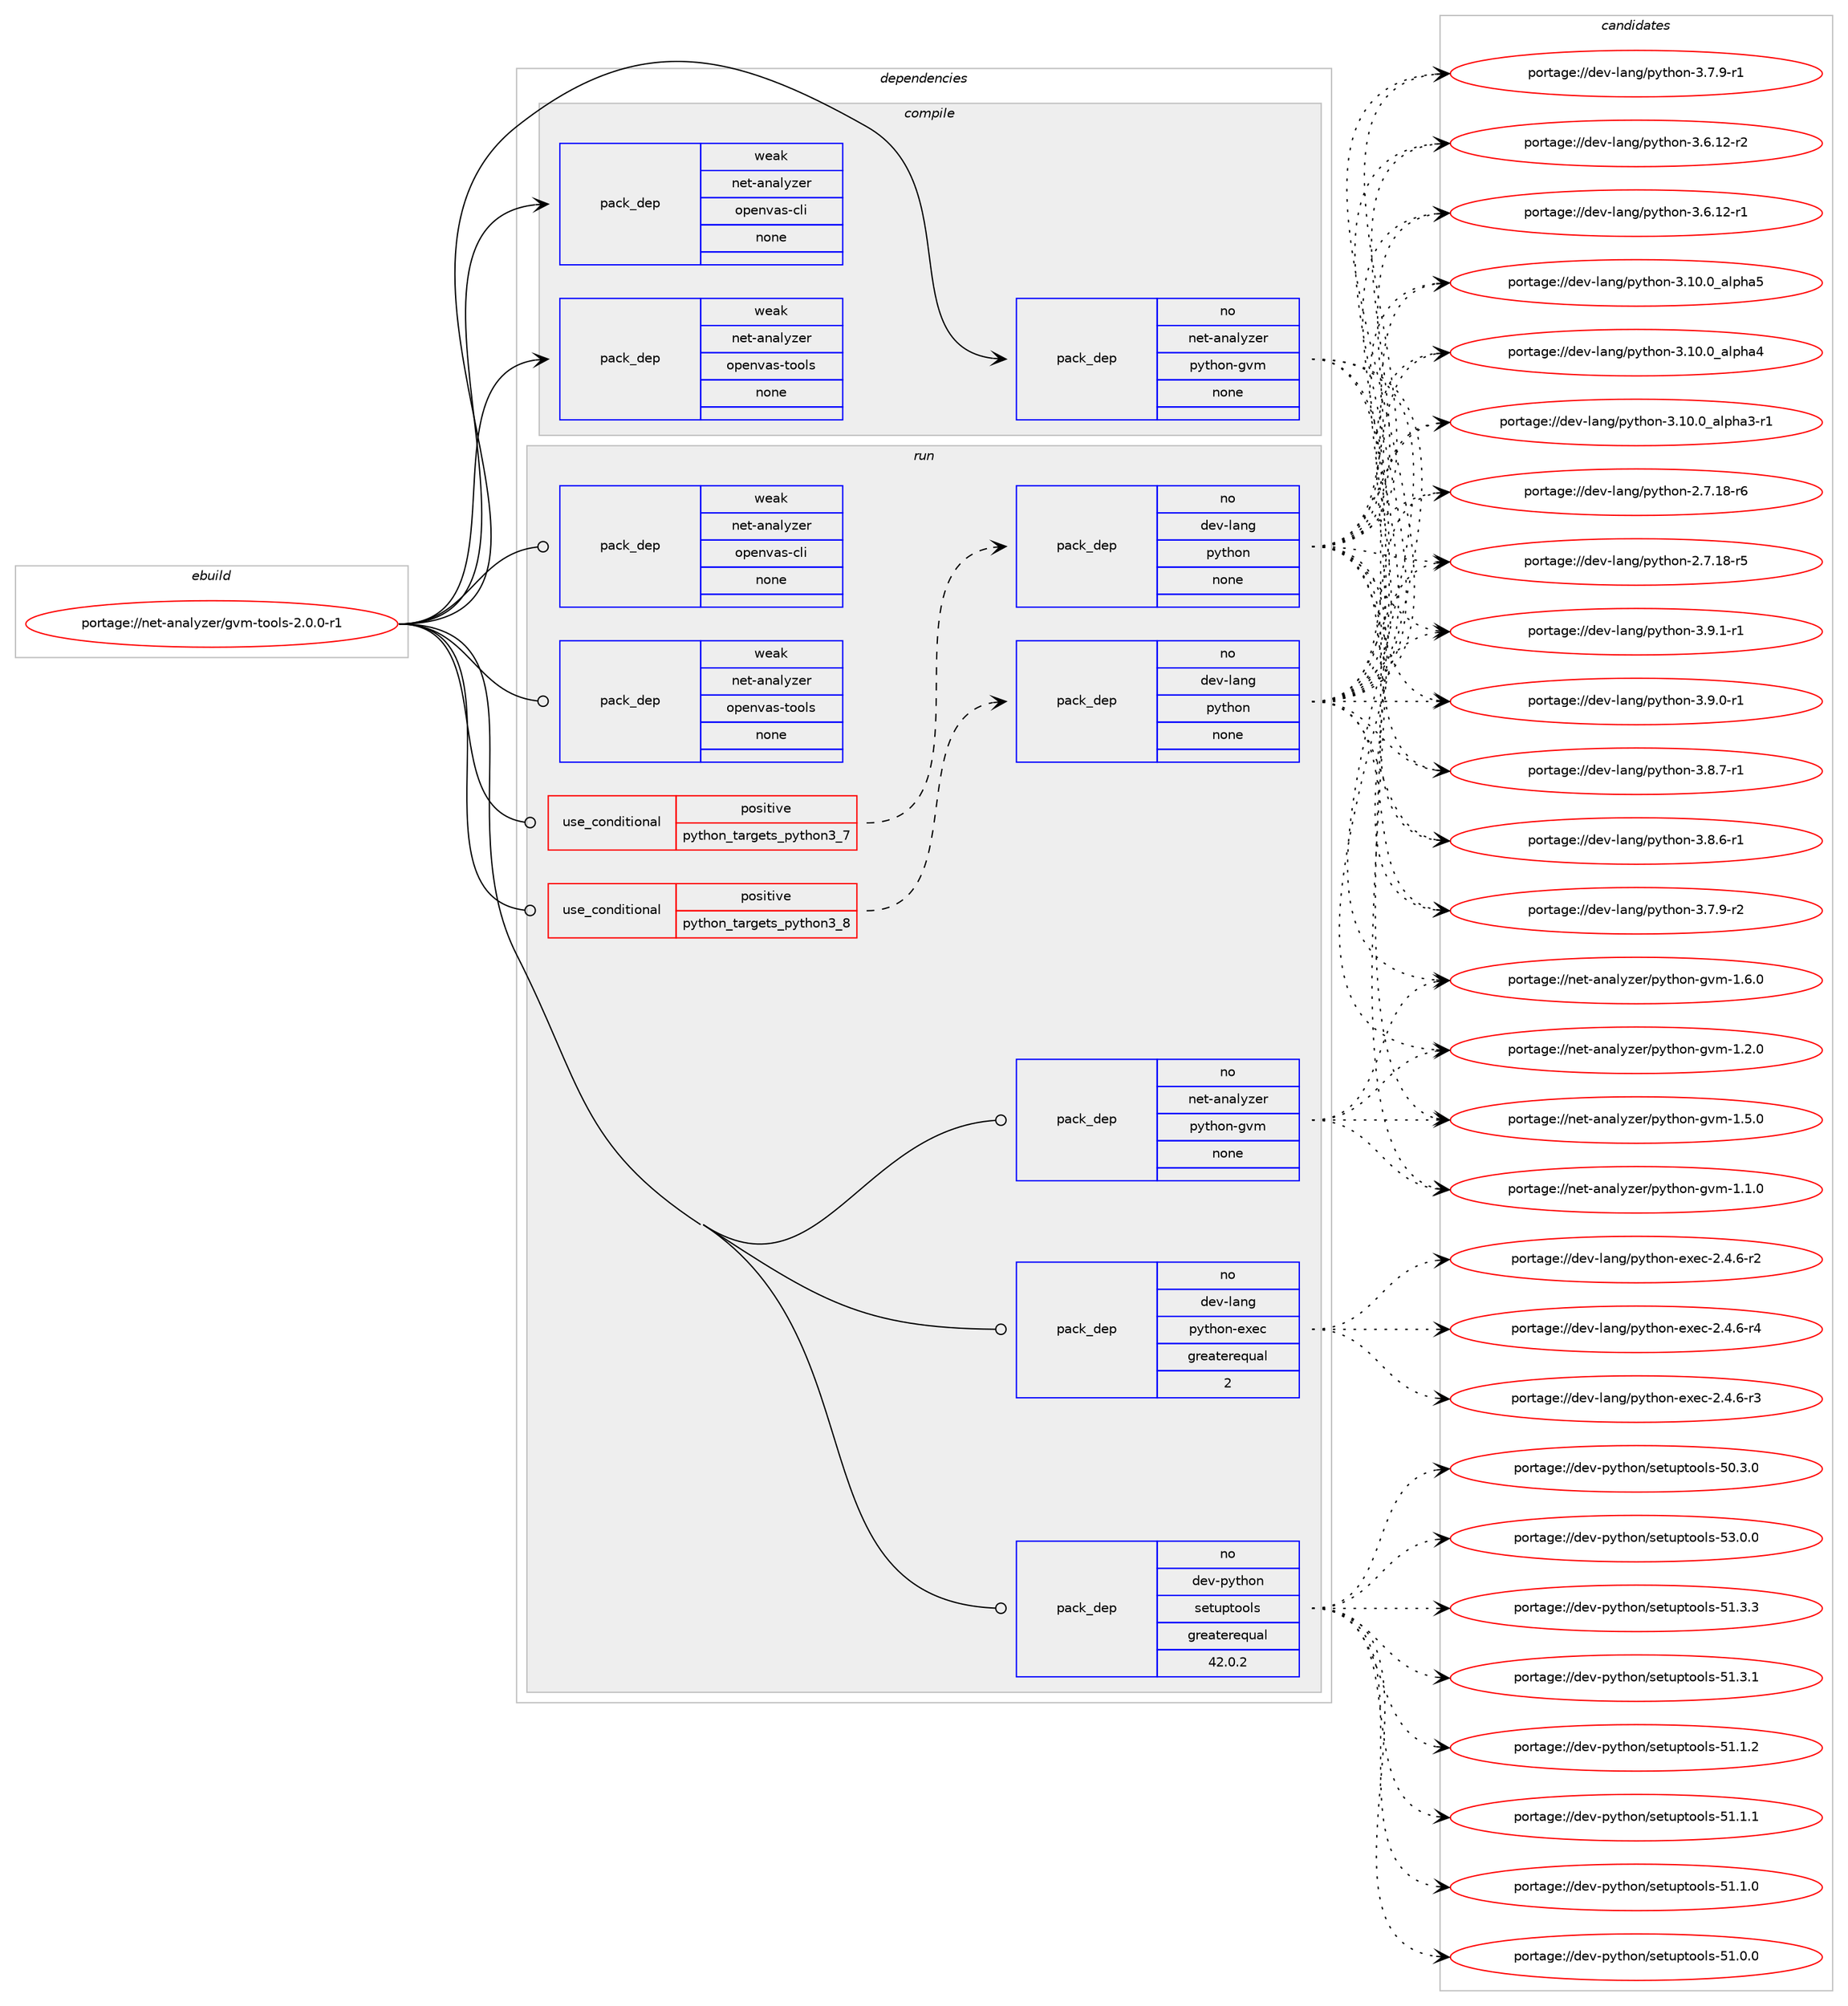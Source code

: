 digraph prolog {

# *************
# Graph options
# *************

newrank=true;
concentrate=true;
compound=true;
graph [rankdir=LR,fontname=Helvetica,fontsize=10,ranksep=1.5];#, ranksep=2.5, nodesep=0.2];
edge  [arrowhead=vee];
node  [fontname=Helvetica,fontsize=10];

# **********
# The ebuild
# **********

subgraph cluster_leftcol {
color=gray;
rank=same;
label=<<i>ebuild</i>>;
id [label="portage://net-analyzer/gvm-tools-2.0.0-r1", color=red, width=4, href="../net-analyzer/gvm-tools-2.0.0-r1.svg"];
}

# ****************
# The dependencies
# ****************

subgraph cluster_midcol {
color=gray;
label=<<i>dependencies</i>>;
subgraph cluster_compile {
fillcolor="#eeeeee";
style=filled;
label=<<i>compile</i>>;
subgraph pack22008 {
dependency32264 [label=<<TABLE BORDER="0" CELLBORDER="1" CELLSPACING="0" CELLPADDING="4" WIDTH="220"><TR><TD ROWSPAN="6" CELLPADDING="30">pack_dep</TD></TR><TR><TD WIDTH="110">no</TD></TR><TR><TD>net-analyzer</TD></TR><TR><TD>python-gvm</TD></TR><TR><TD>none</TD></TR><TR><TD></TD></TR></TABLE>>, shape=none, color=blue];
}
id:e -> dependency32264:w [weight=20,style="solid",arrowhead="vee"];
subgraph pack22009 {
dependency32265 [label=<<TABLE BORDER="0" CELLBORDER="1" CELLSPACING="0" CELLPADDING="4" WIDTH="220"><TR><TD ROWSPAN="6" CELLPADDING="30">pack_dep</TD></TR><TR><TD WIDTH="110">weak</TD></TR><TR><TD>net-analyzer</TD></TR><TR><TD>openvas-cli</TD></TR><TR><TD>none</TD></TR><TR><TD></TD></TR></TABLE>>, shape=none, color=blue];
}
id:e -> dependency32265:w [weight=20,style="solid",arrowhead="vee"];
subgraph pack22010 {
dependency32266 [label=<<TABLE BORDER="0" CELLBORDER="1" CELLSPACING="0" CELLPADDING="4" WIDTH="220"><TR><TD ROWSPAN="6" CELLPADDING="30">pack_dep</TD></TR><TR><TD WIDTH="110">weak</TD></TR><TR><TD>net-analyzer</TD></TR><TR><TD>openvas-tools</TD></TR><TR><TD>none</TD></TR><TR><TD></TD></TR></TABLE>>, shape=none, color=blue];
}
id:e -> dependency32266:w [weight=20,style="solid",arrowhead="vee"];
}
subgraph cluster_compileandrun {
fillcolor="#eeeeee";
style=filled;
label=<<i>compile and run</i>>;
}
subgraph cluster_run {
fillcolor="#eeeeee";
style=filled;
label=<<i>run</i>>;
subgraph cond9976 {
dependency32267 [label=<<TABLE BORDER="0" CELLBORDER="1" CELLSPACING="0" CELLPADDING="4"><TR><TD ROWSPAN="3" CELLPADDING="10">use_conditional</TD></TR><TR><TD>positive</TD></TR><TR><TD>python_targets_python3_7</TD></TR></TABLE>>, shape=none, color=red];
subgraph pack22011 {
dependency32268 [label=<<TABLE BORDER="0" CELLBORDER="1" CELLSPACING="0" CELLPADDING="4" WIDTH="220"><TR><TD ROWSPAN="6" CELLPADDING="30">pack_dep</TD></TR><TR><TD WIDTH="110">no</TD></TR><TR><TD>dev-lang</TD></TR><TR><TD>python</TD></TR><TR><TD>none</TD></TR><TR><TD></TD></TR></TABLE>>, shape=none, color=blue];
}
dependency32267:e -> dependency32268:w [weight=20,style="dashed",arrowhead="vee"];
}
id:e -> dependency32267:w [weight=20,style="solid",arrowhead="odot"];
subgraph cond9977 {
dependency32269 [label=<<TABLE BORDER="0" CELLBORDER="1" CELLSPACING="0" CELLPADDING="4"><TR><TD ROWSPAN="3" CELLPADDING="10">use_conditional</TD></TR><TR><TD>positive</TD></TR><TR><TD>python_targets_python3_8</TD></TR></TABLE>>, shape=none, color=red];
subgraph pack22012 {
dependency32270 [label=<<TABLE BORDER="0" CELLBORDER="1" CELLSPACING="0" CELLPADDING="4" WIDTH="220"><TR><TD ROWSPAN="6" CELLPADDING="30">pack_dep</TD></TR><TR><TD WIDTH="110">no</TD></TR><TR><TD>dev-lang</TD></TR><TR><TD>python</TD></TR><TR><TD>none</TD></TR><TR><TD></TD></TR></TABLE>>, shape=none, color=blue];
}
dependency32269:e -> dependency32270:w [weight=20,style="dashed",arrowhead="vee"];
}
id:e -> dependency32269:w [weight=20,style="solid",arrowhead="odot"];
subgraph pack22013 {
dependency32271 [label=<<TABLE BORDER="0" CELLBORDER="1" CELLSPACING="0" CELLPADDING="4" WIDTH="220"><TR><TD ROWSPAN="6" CELLPADDING="30">pack_dep</TD></TR><TR><TD WIDTH="110">no</TD></TR><TR><TD>dev-lang</TD></TR><TR><TD>python-exec</TD></TR><TR><TD>greaterequal</TD></TR><TR><TD>2</TD></TR></TABLE>>, shape=none, color=blue];
}
id:e -> dependency32271:w [weight=20,style="solid",arrowhead="odot"];
subgraph pack22014 {
dependency32272 [label=<<TABLE BORDER="0" CELLBORDER="1" CELLSPACING="0" CELLPADDING="4" WIDTH="220"><TR><TD ROWSPAN="6" CELLPADDING="30">pack_dep</TD></TR><TR><TD WIDTH="110">no</TD></TR><TR><TD>dev-python</TD></TR><TR><TD>setuptools</TD></TR><TR><TD>greaterequal</TD></TR><TR><TD>42.0.2</TD></TR></TABLE>>, shape=none, color=blue];
}
id:e -> dependency32272:w [weight=20,style="solid",arrowhead="odot"];
subgraph pack22015 {
dependency32273 [label=<<TABLE BORDER="0" CELLBORDER="1" CELLSPACING="0" CELLPADDING="4" WIDTH="220"><TR><TD ROWSPAN="6" CELLPADDING="30">pack_dep</TD></TR><TR><TD WIDTH="110">no</TD></TR><TR><TD>net-analyzer</TD></TR><TR><TD>python-gvm</TD></TR><TR><TD>none</TD></TR><TR><TD></TD></TR></TABLE>>, shape=none, color=blue];
}
id:e -> dependency32273:w [weight=20,style="solid",arrowhead="odot"];
subgraph pack22016 {
dependency32274 [label=<<TABLE BORDER="0" CELLBORDER="1" CELLSPACING="0" CELLPADDING="4" WIDTH="220"><TR><TD ROWSPAN="6" CELLPADDING="30">pack_dep</TD></TR><TR><TD WIDTH="110">weak</TD></TR><TR><TD>net-analyzer</TD></TR><TR><TD>openvas-cli</TD></TR><TR><TD>none</TD></TR><TR><TD></TD></TR></TABLE>>, shape=none, color=blue];
}
id:e -> dependency32274:w [weight=20,style="solid",arrowhead="odot"];
subgraph pack22017 {
dependency32275 [label=<<TABLE BORDER="0" CELLBORDER="1" CELLSPACING="0" CELLPADDING="4" WIDTH="220"><TR><TD ROWSPAN="6" CELLPADDING="30">pack_dep</TD></TR><TR><TD WIDTH="110">weak</TD></TR><TR><TD>net-analyzer</TD></TR><TR><TD>openvas-tools</TD></TR><TR><TD>none</TD></TR><TR><TD></TD></TR></TABLE>>, shape=none, color=blue];
}
id:e -> dependency32275:w [weight=20,style="solid",arrowhead="odot"];
}
}

# **************
# The candidates
# **************

subgraph cluster_choices {
rank=same;
color=gray;
label=<<i>candidates</i>>;

subgraph choice22008 {
color=black;
nodesep=1;
choice1101011164597110971081211221011144711212111610411111045103118109454946544648 [label="portage://net-analyzer/python-gvm-1.6.0", color=red, width=4,href="../net-analyzer/python-gvm-1.6.0.svg"];
choice1101011164597110971081211221011144711212111610411111045103118109454946534648 [label="portage://net-analyzer/python-gvm-1.5.0", color=red, width=4,href="../net-analyzer/python-gvm-1.5.0.svg"];
choice1101011164597110971081211221011144711212111610411111045103118109454946504648 [label="portage://net-analyzer/python-gvm-1.2.0", color=red, width=4,href="../net-analyzer/python-gvm-1.2.0.svg"];
choice1101011164597110971081211221011144711212111610411111045103118109454946494648 [label="portage://net-analyzer/python-gvm-1.1.0", color=red, width=4,href="../net-analyzer/python-gvm-1.1.0.svg"];
dependency32264:e -> choice1101011164597110971081211221011144711212111610411111045103118109454946544648:w [style=dotted,weight="100"];
dependency32264:e -> choice1101011164597110971081211221011144711212111610411111045103118109454946534648:w [style=dotted,weight="100"];
dependency32264:e -> choice1101011164597110971081211221011144711212111610411111045103118109454946504648:w [style=dotted,weight="100"];
dependency32264:e -> choice1101011164597110971081211221011144711212111610411111045103118109454946494648:w [style=dotted,weight="100"];
}
subgraph choice22009 {
color=black;
nodesep=1;
}
subgraph choice22010 {
color=black;
nodesep=1;
}
subgraph choice22011 {
color=black;
nodesep=1;
choice1001011184510897110103471121211161041111104551465746494511449 [label="portage://dev-lang/python-3.9.1-r1", color=red, width=4,href="../dev-lang/python-3.9.1-r1.svg"];
choice1001011184510897110103471121211161041111104551465746484511449 [label="portage://dev-lang/python-3.9.0-r1", color=red, width=4,href="../dev-lang/python-3.9.0-r1.svg"];
choice1001011184510897110103471121211161041111104551465646554511449 [label="portage://dev-lang/python-3.8.7-r1", color=red, width=4,href="../dev-lang/python-3.8.7-r1.svg"];
choice1001011184510897110103471121211161041111104551465646544511449 [label="portage://dev-lang/python-3.8.6-r1", color=red, width=4,href="../dev-lang/python-3.8.6-r1.svg"];
choice1001011184510897110103471121211161041111104551465546574511450 [label="portage://dev-lang/python-3.7.9-r2", color=red, width=4,href="../dev-lang/python-3.7.9-r2.svg"];
choice1001011184510897110103471121211161041111104551465546574511449 [label="portage://dev-lang/python-3.7.9-r1", color=red, width=4,href="../dev-lang/python-3.7.9-r1.svg"];
choice100101118451089711010347112121116104111110455146544649504511450 [label="portage://dev-lang/python-3.6.12-r2", color=red, width=4,href="../dev-lang/python-3.6.12-r2.svg"];
choice100101118451089711010347112121116104111110455146544649504511449 [label="portage://dev-lang/python-3.6.12-r1", color=red, width=4,href="../dev-lang/python-3.6.12-r1.svg"];
choice1001011184510897110103471121211161041111104551464948464895971081121049753 [label="portage://dev-lang/python-3.10.0_alpha5", color=red, width=4,href="../dev-lang/python-3.10.0_alpha5.svg"];
choice1001011184510897110103471121211161041111104551464948464895971081121049752 [label="portage://dev-lang/python-3.10.0_alpha4", color=red, width=4,href="../dev-lang/python-3.10.0_alpha4.svg"];
choice10010111845108971101034711212111610411111045514649484648959710811210497514511449 [label="portage://dev-lang/python-3.10.0_alpha3-r1", color=red, width=4,href="../dev-lang/python-3.10.0_alpha3-r1.svg"];
choice100101118451089711010347112121116104111110455046554649564511454 [label="portage://dev-lang/python-2.7.18-r6", color=red, width=4,href="../dev-lang/python-2.7.18-r6.svg"];
choice100101118451089711010347112121116104111110455046554649564511453 [label="portage://dev-lang/python-2.7.18-r5", color=red, width=4,href="../dev-lang/python-2.7.18-r5.svg"];
dependency32268:e -> choice1001011184510897110103471121211161041111104551465746494511449:w [style=dotted,weight="100"];
dependency32268:e -> choice1001011184510897110103471121211161041111104551465746484511449:w [style=dotted,weight="100"];
dependency32268:e -> choice1001011184510897110103471121211161041111104551465646554511449:w [style=dotted,weight="100"];
dependency32268:e -> choice1001011184510897110103471121211161041111104551465646544511449:w [style=dotted,weight="100"];
dependency32268:e -> choice1001011184510897110103471121211161041111104551465546574511450:w [style=dotted,weight="100"];
dependency32268:e -> choice1001011184510897110103471121211161041111104551465546574511449:w [style=dotted,weight="100"];
dependency32268:e -> choice100101118451089711010347112121116104111110455146544649504511450:w [style=dotted,weight="100"];
dependency32268:e -> choice100101118451089711010347112121116104111110455146544649504511449:w [style=dotted,weight="100"];
dependency32268:e -> choice1001011184510897110103471121211161041111104551464948464895971081121049753:w [style=dotted,weight="100"];
dependency32268:e -> choice1001011184510897110103471121211161041111104551464948464895971081121049752:w [style=dotted,weight="100"];
dependency32268:e -> choice10010111845108971101034711212111610411111045514649484648959710811210497514511449:w [style=dotted,weight="100"];
dependency32268:e -> choice100101118451089711010347112121116104111110455046554649564511454:w [style=dotted,weight="100"];
dependency32268:e -> choice100101118451089711010347112121116104111110455046554649564511453:w [style=dotted,weight="100"];
}
subgraph choice22012 {
color=black;
nodesep=1;
choice1001011184510897110103471121211161041111104551465746494511449 [label="portage://dev-lang/python-3.9.1-r1", color=red, width=4,href="../dev-lang/python-3.9.1-r1.svg"];
choice1001011184510897110103471121211161041111104551465746484511449 [label="portage://dev-lang/python-3.9.0-r1", color=red, width=4,href="../dev-lang/python-3.9.0-r1.svg"];
choice1001011184510897110103471121211161041111104551465646554511449 [label="portage://dev-lang/python-3.8.7-r1", color=red, width=4,href="../dev-lang/python-3.8.7-r1.svg"];
choice1001011184510897110103471121211161041111104551465646544511449 [label="portage://dev-lang/python-3.8.6-r1", color=red, width=4,href="../dev-lang/python-3.8.6-r1.svg"];
choice1001011184510897110103471121211161041111104551465546574511450 [label="portage://dev-lang/python-3.7.9-r2", color=red, width=4,href="../dev-lang/python-3.7.9-r2.svg"];
choice1001011184510897110103471121211161041111104551465546574511449 [label="portage://dev-lang/python-3.7.9-r1", color=red, width=4,href="../dev-lang/python-3.7.9-r1.svg"];
choice100101118451089711010347112121116104111110455146544649504511450 [label="portage://dev-lang/python-3.6.12-r2", color=red, width=4,href="../dev-lang/python-3.6.12-r2.svg"];
choice100101118451089711010347112121116104111110455146544649504511449 [label="portage://dev-lang/python-3.6.12-r1", color=red, width=4,href="../dev-lang/python-3.6.12-r1.svg"];
choice1001011184510897110103471121211161041111104551464948464895971081121049753 [label="portage://dev-lang/python-3.10.0_alpha5", color=red, width=4,href="../dev-lang/python-3.10.0_alpha5.svg"];
choice1001011184510897110103471121211161041111104551464948464895971081121049752 [label="portage://dev-lang/python-3.10.0_alpha4", color=red, width=4,href="../dev-lang/python-3.10.0_alpha4.svg"];
choice10010111845108971101034711212111610411111045514649484648959710811210497514511449 [label="portage://dev-lang/python-3.10.0_alpha3-r1", color=red, width=4,href="../dev-lang/python-3.10.0_alpha3-r1.svg"];
choice100101118451089711010347112121116104111110455046554649564511454 [label="portage://dev-lang/python-2.7.18-r6", color=red, width=4,href="../dev-lang/python-2.7.18-r6.svg"];
choice100101118451089711010347112121116104111110455046554649564511453 [label="portage://dev-lang/python-2.7.18-r5", color=red, width=4,href="../dev-lang/python-2.7.18-r5.svg"];
dependency32270:e -> choice1001011184510897110103471121211161041111104551465746494511449:w [style=dotted,weight="100"];
dependency32270:e -> choice1001011184510897110103471121211161041111104551465746484511449:w [style=dotted,weight="100"];
dependency32270:e -> choice1001011184510897110103471121211161041111104551465646554511449:w [style=dotted,weight="100"];
dependency32270:e -> choice1001011184510897110103471121211161041111104551465646544511449:w [style=dotted,weight="100"];
dependency32270:e -> choice1001011184510897110103471121211161041111104551465546574511450:w [style=dotted,weight="100"];
dependency32270:e -> choice1001011184510897110103471121211161041111104551465546574511449:w [style=dotted,weight="100"];
dependency32270:e -> choice100101118451089711010347112121116104111110455146544649504511450:w [style=dotted,weight="100"];
dependency32270:e -> choice100101118451089711010347112121116104111110455146544649504511449:w [style=dotted,weight="100"];
dependency32270:e -> choice1001011184510897110103471121211161041111104551464948464895971081121049753:w [style=dotted,weight="100"];
dependency32270:e -> choice1001011184510897110103471121211161041111104551464948464895971081121049752:w [style=dotted,weight="100"];
dependency32270:e -> choice10010111845108971101034711212111610411111045514649484648959710811210497514511449:w [style=dotted,weight="100"];
dependency32270:e -> choice100101118451089711010347112121116104111110455046554649564511454:w [style=dotted,weight="100"];
dependency32270:e -> choice100101118451089711010347112121116104111110455046554649564511453:w [style=dotted,weight="100"];
}
subgraph choice22013 {
color=black;
nodesep=1;
choice10010111845108971101034711212111610411111045101120101994550465246544511452 [label="portage://dev-lang/python-exec-2.4.6-r4", color=red, width=4,href="../dev-lang/python-exec-2.4.6-r4.svg"];
choice10010111845108971101034711212111610411111045101120101994550465246544511451 [label="portage://dev-lang/python-exec-2.4.6-r3", color=red, width=4,href="../dev-lang/python-exec-2.4.6-r3.svg"];
choice10010111845108971101034711212111610411111045101120101994550465246544511450 [label="portage://dev-lang/python-exec-2.4.6-r2", color=red, width=4,href="../dev-lang/python-exec-2.4.6-r2.svg"];
dependency32271:e -> choice10010111845108971101034711212111610411111045101120101994550465246544511452:w [style=dotted,weight="100"];
dependency32271:e -> choice10010111845108971101034711212111610411111045101120101994550465246544511451:w [style=dotted,weight="100"];
dependency32271:e -> choice10010111845108971101034711212111610411111045101120101994550465246544511450:w [style=dotted,weight="100"];
}
subgraph choice22014 {
color=black;
nodesep=1;
choice100101118451121211161041111104711510111611711211611111110811545535146484648 [label="portage://dev-python/setuptools-53.0.0", color=red, width=4,href="../dev-python/setuptools-53.0.0.svg"];
choice100101118451121211161041111104711510111611711211611111110811545534946514651 [label="portage://dev-python/setuptools-51.3.3", color=red, width=4,href="../dev-python/setuptools-51.3.3.svg"];
choice100101118451121211161041111104711510111611711211611111110811545534946514649 [label="portage://dev-python/setuptools-51.3.1", color=red, width=4,href="../dev-python/setuptools-51.3.1.svg"];
choice100101118451121211161041111104711510111611711211611111110811545534946494650 [label="portage://dev-python/setuptools-51.1.2", color=red, width=4,href="../dev-python/setuptools-51.1.2.svg"];
choice100101118451121211161041111104711510111611711211611111110811545534946494649 [label="portage://dev-python/setuptools-51.1.1", color=red, width=4,href="../dev-python/setuptools-51.1.1.svg"];
choice100101118451121211161041111104711510111611711211611111110811545534946494648 [label="portage://dev-python/setuptools-51.1.0", color=red, width=4,href="../dev-python/setuptools-51.1.0.svg"];
choice100101118451121211161041111104711510111611711211611111110811545534946484648 [label="portage://dev-python/setuptools-51.0.0", color=red, width=4,href="../dev-python/setuptools-51.0.0.svg"];
choice100101118451121211161041111104711510111611711211611111110811545534846514648 [label="portage://dev-python/setuptools-50.3.0", color=red, width=4,href="../dev-python/setuptools-50.3.0.svg"];
dependency32272:e -> choice100101118451121211161041111104711510111611711211611111110811545535146484648:w [style=dotted,weight="100"];
dependency32272:e -> choice100101118451121211161041111104711510111611711211611111110811545534946514651:w [style=dotted,weight="100"];
dependency32272:e -> choice100101118451121211161041111104711510111611711211611111110811545534946514649:w [style=dotted,weight="100"];
dependency32272:e -> choice100101118451121211161041111104711510111611711211611111110811545534946494650:w [style=dotted,weight="100"];
dependency32272:e -> choice100101118451121211161041111104711510111611711211611111110811545534946494649:w [style=dotted,weight="100"];
dependency32272:e -> choice100101118451121211161041111104711510111611711211611111110811545534946494648:w [style=dotted,weight="100"];
dependency32272:e -> choice100101118451121211161041111104711510111611711211611111110811545534946484648:w [style=dotted,weight="100"];
dependency32272:e -> choice100101118451121211161041111104711510111611711211611111110811545534846514648:w [style=dotted,weight="100"];
}
subgraph choice22015 {
color=black;
nodesep=1;
choice1101011164597110971081211221011144711212111610411111045103118109454946544648 [label="portage://net-analyzer/python-gvm-1.6.0", color=red, width=4,href="../net-analyzer/python-gvm-1.6.0.svg"];
choice1101011164597110971081211221011144711212111610411111045103118109454946534648 [label="portage://net-analyzer/python-gvm-1.5.0", color=red, width=4,href="../net-analyzer/python-gvm-1.5.0.svg"];
choice1101011164597110971081211221011144711212111610411111045103118109454946504648 [label="portage://net-analyzer/python-gvm-1.2.0", color=red, width=4,href="../net-analyzer/python-gvm-1.2.0.svg"];
choice1101011164597110971081211221011144711212111610411111045103118109454946494648 [label="portage://net-analyzer/python-gvm-1.1.0", color=red, width=4,href="../net-analyzer/python-gvm-1.1.0.svg"];
dependency32273:e -> choice1101011164597110971081211221011144711212111610411111045103118109454946544648:w [style=dotted,weight="100"];
dependency32273:e -> choice1101011164597110971081211221011144711212111610411111045103118109454946534648:w [style=dotted,weight="100"];
dependency32273:e -> choice1101011164597110971081211221011144711212111610411111045103118109454946504648:w [style=dotted,weight="100"];
dependency32273:e -> choice1101011164597110971081211221011144711212111610411111045103118109454946494648:w [style=dotted,weight="100"];
}
subgraph choice22016 {
color=black;
nodesep=1;
}
subgraph choice22017 {
color=black;
nodesep=1;
}
}

}
